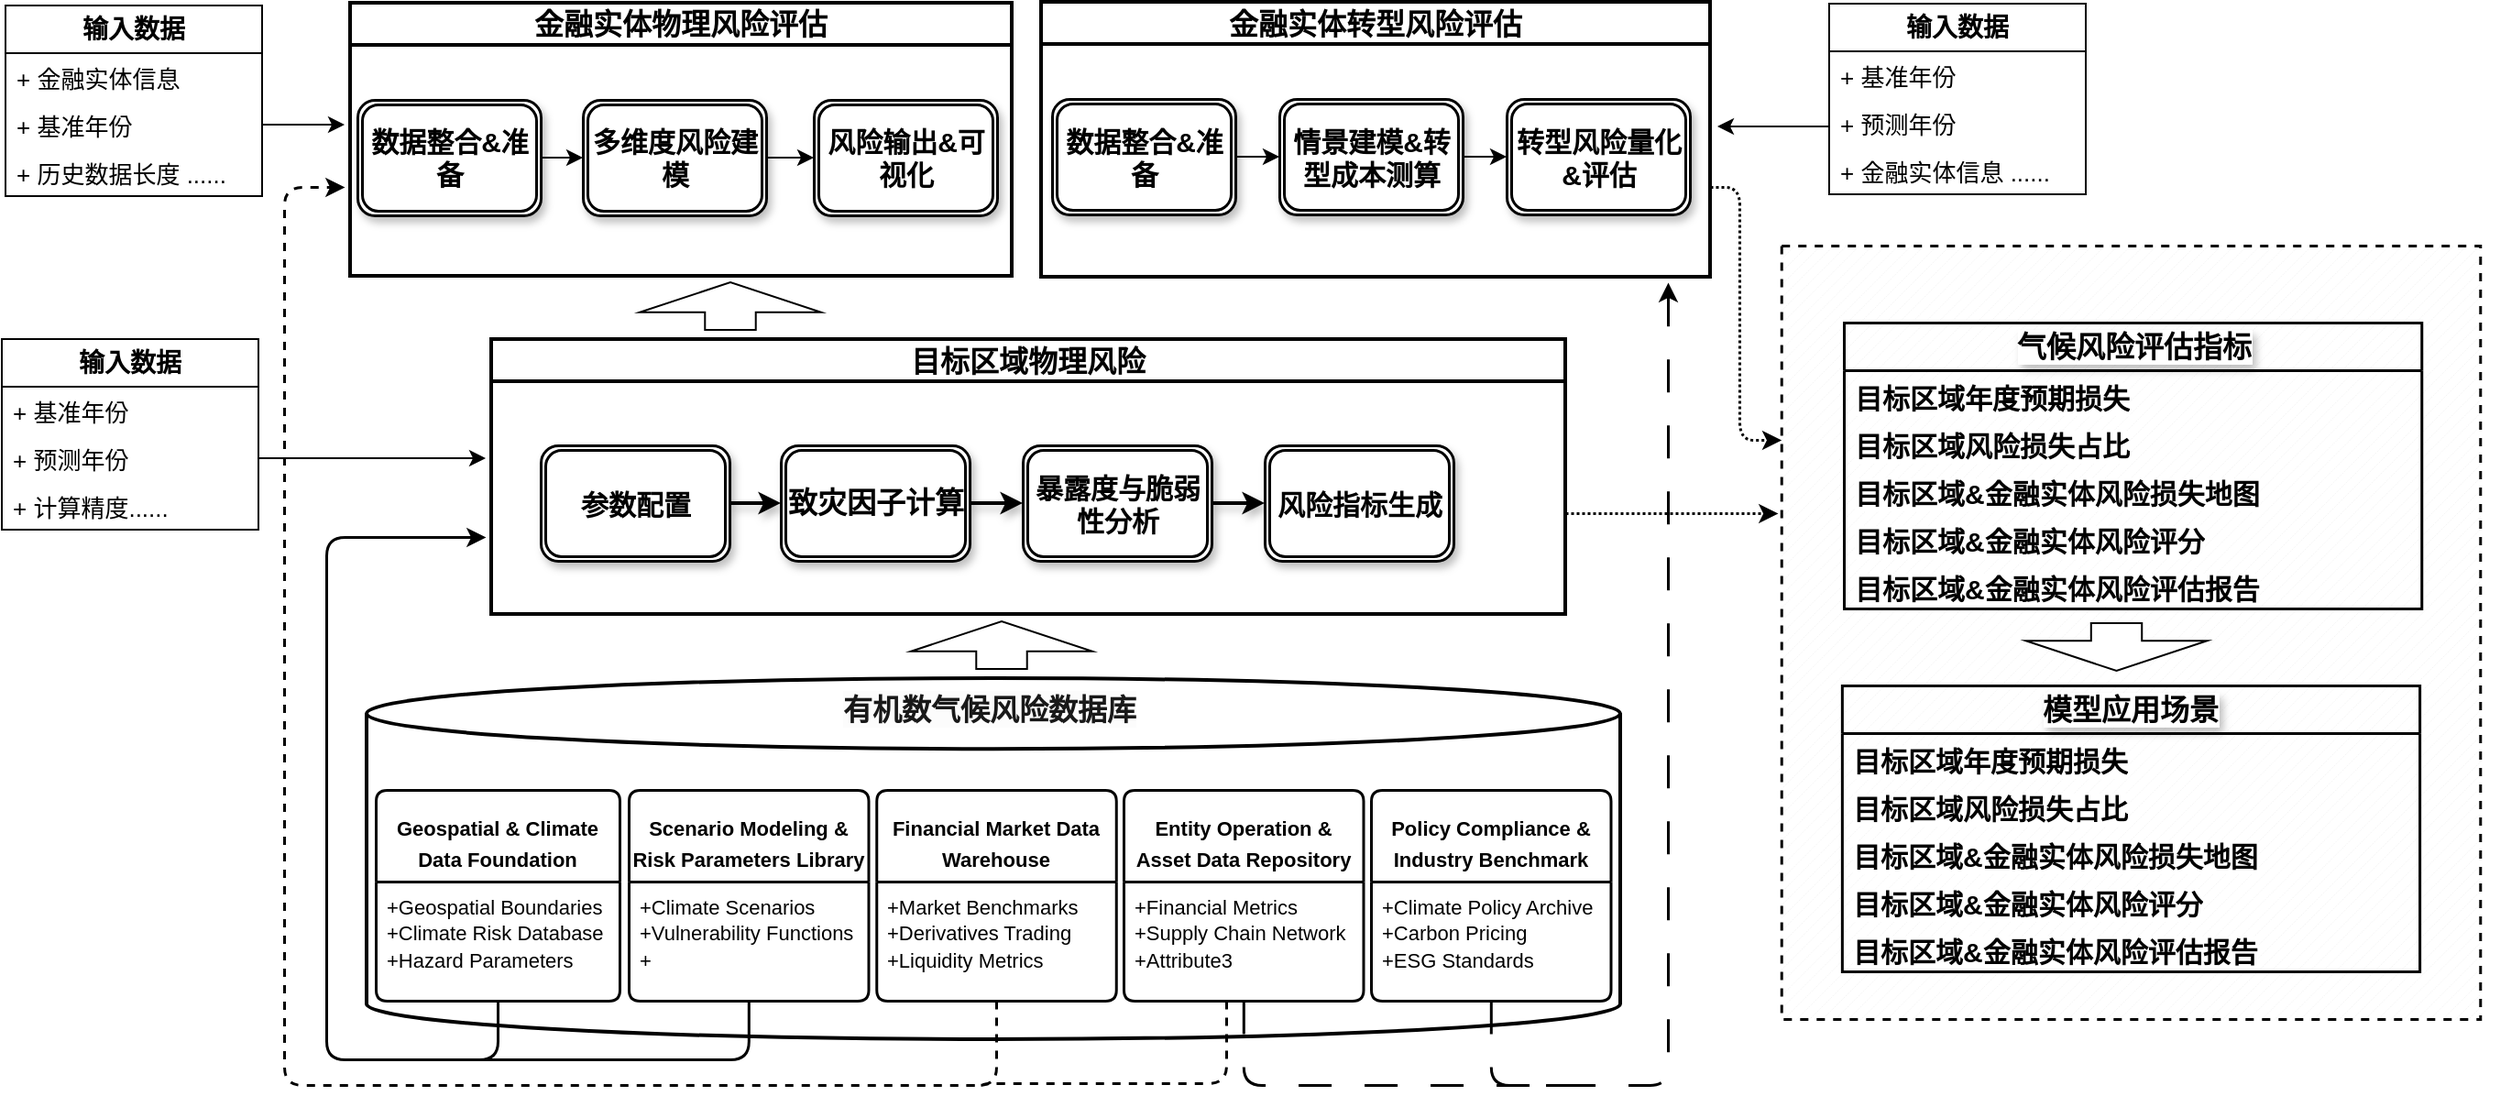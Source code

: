 <mxfile border="50" scale="3" compressed="false" locked="false" version="26.1.3">
  <diagram name="Blank" id="YmL12bMKpDGza6XwsDPr">
    <mxGraphModel dx="2109" dy="893" grid="0" gridSize="10" guides="1" tooltips="1" connect="1" arrows="1" fold="1" page="0" pageScale="1" pageWidth="827" pageHeight="1169" background="none" math="1" shadow="0">
      <root>
        <mxCell id="X5NqExCQtvZxIxQ7pmgY-0" />
        <mxCell id="1" parent="X5NqExCQtvZxIxQ7pmgY-0" />
        <mxCell id="aM6hJHMmdhx9VierY-xj-15" value="" style="shape=cylinder3;whiteSpace=wrap;html=1;boundedLbl=1;backgroundOutline=1;size=19.286;strokeWidth=2;points=[[0,0,0,0,19.286],[0,0,0,0,36.143],[0,0,0,0,69.857],[0,0.5,0,0,0],[0,1,0,0,-19.286],[0.145,0,0,0,5.593],[0.145,1,0,0,-5.593],[0.5,0,0,0,0],[0.5,1,0,0,0],[0.855,0,0,0,5.593],[0.855,1,0,0,-5.593],[1,0,0,0,19.286],[1,0,0,0,36.143],[1,0,0,0,69.857],[1,0.5,0,0,0],[1,1,0,0,-19.286]];labelBackgroundColor=none;" parent="1" vertex="1">
          <mxGeometry x="144" y="728" width="684" height="197" as="geometry" />
        </mxCell>
        <mxCell id="aM6hJHMmdhx9VierY-xj-23" value="&lt;span style=&quot;color: rgba(0, 0, 0, 0.9); font-family: &amp;quot;PingFang SC&amp;quot;, -apple-system, BlinkMacSystemFont, &amp;quot;Segoe UI&amp;quot;, Roboto, Ubuntu, &amp;quot;Helvetica Neue&amp;quot;, Helvetica, Arial, &amp;quot;Hiragino Sans GB&amp;quot;, &amp;quot;Microsoft YaHei UI&amp;quot;, &amp;quot;Microsoft YaHei&amp;quot;, &amp;quot;Source Han Sans CN&amp;quot;, sans-serif; text-align: start; background-color: rgb(252, 252, 252);&quot;&gt;​&lt;/span&gt;&lt;strong style=&quot;margin: 0px; padding: 0px; border: 0px; font-variant-numeric: inherit; font-variant-east-asian: inherit; font-variant-alternates: inherit; font-variant-position: inherit; font-variant-emoji: inherit; font-stretch: inherit; line-height: inherit; font-family: &amp;quot;PingFang SC&amp;quot;, -apple-system, BlinkMacSystemFont, &amp;quot;Segoe UI&amp;quot;, Roboto, Ubuntu, &amp;quot;Helvetica Neue&amp;quot;, Helvetica, Arial, &amp;quot;Hiragino Sans GB&amp;quot;, &amp;quot;Microsoft YaHei UI&amp;quot;, &amp;quot;Microsoft YaHei&amp;quot;, &amp;quot;Source Han Sans CN&amp;quot;, sans-serif; font-optical-sizing: inherit; font-size-adjust: inherit; font-kerning: inherit; font-feature-settings: inherit; font-variation-settings: inherit; vertical-align: baseline; color: rgba(0, 0, 0, 0.9); text-align: start; background-color: rgb(252, 252, 252);&quot;&gt;有机数气候风险数据库&lt;/strong&gt;" style="text;strokeColor=none;align=center;fillColor=none;html=1;verticalAlign=middle;whiteSpace=wrap;rounded=0;fontFamily=Noto Sans Simplified Chinese;fontSize=16;labelBackgroundColor=none;fontSource=https%3A%2F%2Ffonts.googleapis.com%2Fcss%3Ffamily%3DNoto%2BSans%2BSimplified%2BChinese;" parent="1" vertex="1">
          <mxGeometry x="311" y="730" width="346" height="30" as="geometry" />
        </mxCell>
        <mxCell id="X7e0Fuj6IVQtCj5JwST4-148" value="" style="edgeStyle=orthogonalEdgeStyle;shape=connector;curved=0;rounded=1;orthogonalLoop=1;jettySize=auto;html=1;strokeColor=default;align=center;verticalAlign=middle;fontFamily=Helvetica;fontSize=12;fontColor=default;labelBackgroundColor=default;endArrow=classic;dashed=1;dashPattern=1 1;strokeWidth=1.5;" parent="1" edge="1">
          <mxGeometry relative="1" as="geometry">
            <mxPoint x="798" y="638" as="sourcePoint" />
            <mxPoint x="914" y="638" as="targetPoint" />
          </mxGeometry>
        </mxCell>
        <mxCell id="_2P0ydqBUkeEVUjt9T0Z-46" value="&lt;font style=&quot;font-size: 16px;&quot;&gt;目标区域物理风险&lt;/font&gt;" style="swimlane;whiteSpace=wrap;html=1;align=center;verticalAlign=middle;fontFamily=Helvetica;fontSize=12;strokeWidth=2;fillStyle=solid;labelBackgroundColor=none;" parent="1" vertex="1">
          <mxGeometry x="212" y="543" width="586" height="150" as="geometry">
            <mxRectangle x="-253" y="238" width="130" height="26" as="alternateBounds" />
          </mxGeometry>
        </mxCell>
        <mxCell id="X7e0Fuj6IVQtCj5JwST4-52" value="" style="edgeStyle=orthogonalEdgeStyle;shape=connector;curved=0;rounded=1;orthogonalLoop=1;jettySize=auto;html=1;strokeColor=default;align=center;verticalAlign=middle;fontFamily=Helvetica;fontSize=12;fontColor=default;labelBackgroundColor=default;endArrow=classic;jumpStyle=arc;shadow=1;flowAnimation=0;strokeWidth=2;endFill=1;" parent="_2P0ydqBUkeEVUjt9T0Z-46" source="X7e0Fuj6IVQtCj5JwST4-27" target="X7e0Fuj6IVQtCj5JwST4-28" edge="1">
          <mxGeometry relative="1" as="geometry" />
        </mxCell>
        <mxCell id="X7e0Fuj6IVQtCj5JwST4-27" value="&lt;b&gt;&lt;font style=&quot;font-size: 15px;&quot;&gt;参数配置&lt;/font&gt;&lt;/b&gt;" style="shape=ext;double=1;rounded=1;whiteSpace=wrap;html=1;align=center;verticalAlign=middle;fontFamily=Helvetica;fontSize=12;shadow=1;strokeWidth=1.5;" parent="_2P0ydqBUkeEVUjt9T0Z-46" vertex="1">
          <mxGeometry x="27" y="58" width="103" height="63" as="geometry" />
        </mxCell>
        <mxCell id="X7e0Fuj6IVQtCj5JwST4-47" value="" style="edgeStyle=orthogonalEdgeStyle;rounded=1;orthogonalLoop=1;jettySize=auto;html=1;fontFamily=Helvetica;fontSize=12;fontColor=default;shadow=1;strokeColor=default;strokeWidth=2;align=center;verticalAlign=middle;labelBackgroundColor=default;jumpStyle=arc;endArrow=classic;endFill=1;flowAnimation=0;curved=0;" parent="_2P0ydqBUkeEVUjt9T0Z-46" source="X7e0Fuj6IVQtCj5JwST4-28" target="X7e0Fuj6IVQtCj5JwST4-29" edge="1">
          <mxGeometry relative="1" as="geometry" />
        </mxCell>
        <mxCell id="X7e0Fuj6IVQtCj5JwST4-28" value="&lt;span style=&quot;font-size: 12pt; line-height: 140%;&quot;&gt;&lt;b style=&quot;&quot;&gt;&lt;font face=&quot;Helvetica&quot;&gt;致灾因子计算&lt;/font&gt;&lt;/b&gt;&lt;/span&gt;" style="shape=ext;double=1;rounded=1;whiteSpace=wrap;html=1;align=center;verticalAlign=middle;fontFamily=Helvetica;fontSize=12;shadow=1;strokeWidth=1.5;" parent="_2P0ydqBUkeEVUjt9T0Z-46" vertex="1">
          <mxGeometry x="158" y="58" width="103" height="63" as="geometry" />
        </mxCell>
        <mxCell id="X7e0Fuj6IVQtCj5JwST4-49" value="" style="edgeStyle=orthogonalEdgeStyle;rounded=1;orthogonalLoop=1;jettySize=auto;html=1;fontFamily=Helvetica;fontSize=12;fontColor=default;shadow=1;strokeColor=default;strokeWidth=2;align=center;verticalAlign=middle;labelBackgroundColor=default;jumpStyle=arc;endArrow=classic;endFill=1;flowAnimation=0;curved=0;" parent="_2P0ydqBUkeEVUjt9T0Z-46" source="X7e0Fuj6IVQtCj5JwST4-29" target="X7e0Fuj6IVQtCj5JwST4-30" edge="1">
          <mxGeometry relative="1" as="geometry" />
        </mxCell>
        <mxCell id="X7e0Fuj6IVQtCj5JwST4-29" value="&lt;span style=&quot;font-size: 15px;&quot;&gt;&lt;b&gt;暴露度与脆弱性分析&lt;/b&gt;&lt;/span&gt;" style="shape=ext;double=1;rounded=1;whiteSpace=wrap;html=1;align=center;verticalAlign=middle;fontFamily=Helvetica;fontSize=12;shadow=1;strokeWidth=1.5;" parent="_2P0ydqBUkeEVUjt9T0Z-46" vertex="1">
          <mxGeometry x="290" y="58" width="103" height="63" as="geometry" />
        </mxCell>
        <mxCell id="X7e0Fuj6IVQtCj5JwST4-30" value="&lt;span style=&quot;font-size: 15px;&quot;&gt;&lt;b&gt;风险指标生成&lt;/b&gt;&lt;/span&gt;" style="shape=ext;double=1;rounded=1;whiteSpace=wrap;html=1;align=center;verticalAlign=middle;fontFamily=Helvetica;fontSize=12;shadow=1;strokeWidth=1.5;" parent="_2P0ydqBUkeEVUjt9T0Z-46" vertex="1">
          <mxGeometry x="422" y="58" width="103" height="63" as="geometry" />
        </mxCell>
        <mxCell id="X7e0Fuj6IVQtCj5JwST4-76" value="" style="edgeStyle=orthogonalEdgeStyle;shape=connector;curved=0;rounded=1;orthogonalLoop=1;jettySize=auto;html=1;strokeColor=default;align=center;verticalAlign=middle;fontFamily=Helvetica;fontSize=12;fontColor=default;labelBackgroundColor=default;endArrow=classic;strokeWidth=1.5;" parent="1" source="_2P0ydqBUkeEVUjt9T0Z-71" edge="1">
          <mxGeometry relative="1" as="geometry">
            <mxPoint x="209" y="651" as="targetPoint" />
            <Array as="points">
              <mxPoint x="216" y="936" />
              <mxPoint x="122" y="936" />
              <mxPoint x="122" y="651" />
            </Array>
          </mxGeometry>
        </mxCell>
        <mxCell id="_2P0ydqBUkeEVUjt9T0Z-71" value="&lt;p style=&quot;margin: 6px 0px 0px;&quot;&gt;&lt;span style=&quot;font-size: 11px;&quot;&gt;&lt;b&gt;Geospatial &amp;amp; Climate Data Foundation&lt;/b&gt;&lt;/span&gt;&lt;/p&gt;" style="swimlane;childLayout=stackLayout;horizontal=1;startSize=50;horizontalStack=0;rounded=1;fontSize=14;fontStyle=0;strokeWidth=1.5;resizeParent=0;resizeLast=1;shadow=0;dashed=0;align=center;arcSize=4;whiteSpace=wrap;html=1;" parent="1" vertex="1">
          <mxGeometry x="149" y="789" width="133" height="115" as="geometry">
            <mxRectangle x="640" y="983" width="252" height="50" as="alternateBounds" />
          </mxGeometry>
        </mxCell>
        <mxCell id="_2P0ydqBUkeEVUjt9T0Z-72" value="&lt;font style=&quot;font-size: 11px;&quot;&gt;&lt;font style=&quot;&quot;&gt;+Geospatial Boundaries&lt;/font&gt;&lt;br&gt;+Climate Risk Database&lt;br&gt;+Hazard Parameters&lt;/font&gt;" style="align=left;strokeColor=none;fillColor=none;spacingLeft=4;spacingRight=4;fontSize=12;verticalAlign=top;resizable=0;rotatable=0;part=1;html=1;whiteSpace=wrap;" parent="_2P0ydqBUkeEVUjt9T0Z-71" vertex="1">
          <mxGeometry y="50" width="133" height="65" as="geometry" />
        </mxCell>
        <mxCell id="X7e0Fuj6IVQtCj5JwST4-77" value="" style="edgeStyle=orthogonalEdgeStyle;shape=connector;curved=0;rounded=1;orthogonalLoop=1;jettySize=auto;html=1;strokeColor=default;align=center;verticalAlign=middle;fontFamily=Helvetica;fontSize=12;fontColor=default;labelBackgroundColor=default;endArrow=none;startFill=0;strokeWidth=1.5;" parent="1" source="X7e0Fuj6IVQtCj5JwST4-11" edge="1">
          <mxGeometry relative="1" as="geometry">
            <mxPoint x="181" y="936" as="targetPoint" />
            <Array as="points">
              <mxPoint x="352" y="936" />
            </Array>
          </mxGeometry>
        </mxCell>
        <mxCell id="X7e0Fuj6IVQtCj5JwST4-11" value="&lt;p style=&quot;margin: 6px 0px 0px;&quot;&gt;&lt;span style=&quot;font-size: 11px;&quot;&gt;&lt;b&gt;Scenario Modeling &amp;amp; Risk Parameters Library&lt;/b&gt;&lt;/span&gt;&lt;/p&gt;" style="swimlane;childLayout=stackLayout;horizontal=1;startSize=50;horizontalStack=0;rounded=1;fontSize=14;fontStyle=0;strokeWidth=1.5;resizeParent=0;resizeLast=1;shadow=0;dashed=0;align=center;arcSize=4;whiteSpace=wrap;html=1;" parent="1" vertex="1">
          <mxGeometry x="287" y="789" width="130.75" height="115" as="geometry">
            <mxRectangle x="640" y="983" width="252" height="50" as="alternateBounds" />
          </mxGeometry>
        </mxCell>
        <mxCell id="X7e0Fuj6IVQtCj5JwST4-12" value="&lt;font style=&quot;font-size: 11px;&quot;&gt;+Climate Scenarios&lt;br&gt;+Vulnerability Functions&lt;br&gt;+&amp;nbsp;&lt;/font&gt;" style="align=left;strokeColor=none;fillColor=none;spacingLeft=4;spacingRight=4;fontSize=12;verticalAlign=top;resizable=0;rotatable=0;part=1;html=1;whiteSpace=wrap;" parent="X7e0Fuj6IVQtCj5JwST4-11" vertex="1">
          <mxGeometry y="50" width="130.75" height="65" as="geometry" />
        </mxCell>
        <mxCell id="X7e0Fuj6IVQtCj5JwST4-68" value="" style="edgeStyle=orthogonalEdgeStyle;curved=0;rounded=1;orthogonalLoop=1;jettySize=auto;html=1;strokeColor=default;align=center;verticalAlign=middle;fontFamily=Helvetica;fontSize=12;fontColor=default;labelBackgroundColor=default;endArrow=classic;dashed=1;strokeWidth=1.5;" parent="1" source="X7e0Fuj6IVQtCj5JwST4-13" edge="1">
          <mxGeometry relative="1" as="geometry">
            <mxPoint x="132" y="460" as="targetPoint" />
            <Array as="points">
              <mxPoint x="488" y="950" />
              <mxPoint x="99" y="950" />
              <mxPoint x="99" y="460" />
            </Array>
          </mxGeometry>
        </mxCell>
        <mxCell id="X7e0Fuj6IVQtCj5JwST4-13" value="&lt;p style=&quot;margin: 6px 0px 0px;&quot;&gt;&lt;span style=&quot;font-size: 11px;&quot;&gt;&lt;b&gt;Financial Market Data Warehouse&lt;/b&gt;&lt;/span&gt;&lt;/p&gt;" style="swimlane;childLayout=stackLayout;horizontal=1;startSize=50;horizontalStack=0;rounded=1;fontSize=14;fontStyle=0;strokeWidth=1.5;resizeParent=0;resizeLast=1;shadow=0;dashed=0;align=center;arcSize=4;whiteSpace=wrap;html=1;" parent="1" vertex="1">
          <mxGeometry x="422.13" y="789" width="130.75" height="115" as="geometry">
            <mxRectangle x="640" y="983" width="252" height="50" as="alternateBounds" />
          </mxGeometry>
        </mxCell>
        <mxCell id="X7e0Fuj6IVQtCj5JwST4-14" value="&lt;font style=&quot;font-size: 11px;&quot;&gt;+Market Benchmarks&lt;br&gt;+Derivatives Trading&lt;br&gt;+Liquidity Metrics&lt;/font&gt;" style="align=left;strokeColor=none;fillColor=none;spacingLeft=4;spacingRight=4;fontSize=12;verticalAlign=top;resizable=0;rotatable=0;part=1;html=1;whiteSpace=wrap;" parent="X7e0Fuj6IVQtCj5JwST4-13" vertex="1">
          <mxGeometry y="50" width="130.75" height="65" as="geometry" />
        </mxCell>
        <mxCell id="X7e0Fuj6IVQtCj5JwST4-79" value="" style="edgeStyle=orthogonalEdgeStyle;shape=connector;curved=0;rounded=1;orthogonalLoop=1;jettySize=auto;html=1;strokeColor=default;align=center;verticalAlign=middle;fontFamily=Helvetica;fontSize=12;fontColor=default;labelBackgroundColor=default;endArrow=none;startFill=0;dashed=1;strokeWidth=1.5;" parent="1" source="X7e0Fuj6IVQtCj5JwST4-15" edge="1">
          <mxGeometry relative="1" as="geometry">
            <mxPoint x="471" y="950" as="targetPoint" />
            <Array as="points">
              <mxPoint x="613" y="949" />
              <mxPoint x="480" y="949" />
            </Array>
          </mxGeometry>
        </mxCell>
        <mxCell id="X7e0Fuj6IVQtCj5JwST4-92" value="" style="edgeStyle=orthogonalEdgeStyle;shape=connector;curved=0;rounded=1;orthogonalLoop=1;jettySize=auto;html=1;strokeColor=default;align=center;verticalAlign=middle;fontFamily=Helvetica;fontSize=12;fontColor=default;labelBackgroundColor=default;endArrow=classic;dashed=1;dashPattern=12 12;strokeWidth=1.5;" parent="1" source="X7e0Fuj6IVQtCj5JwST4-15" edge="1">
          <mxGeometry relative="1" as="geometry">
            <mxPoint x="854" y="512" as="targetPoint" />
            <Array as="points">
              <mxPoint x="622" y="950" />
              <mxPoint x="854" y="950" />
            </Array>
          </mxGeometry>
        </mxCell>
        <mxCell id="X7e0Fuj6IVQtCj5JwST4-15" value="&lt;p style=&quot;margin: 6px 0px 0px;&quot;&gt;&lt;span style=&quot;font-size: 11px;&quot;&gt;&lt;b&gt;Entity Operation &amp;amp; Asset Data Repository&lt;/b&gt;&lt;/span&gt;&lt;/p&gt;" style="swimlane;childLayout=stackLayout;horizontal=1;startSize=50;horizontalStack=0;rounded=1;fontSize=14;fontStyle=0;strokeWidth=1.5;resizeParent=0;resizeLast=1;shadow=0;dashed=0;align=center;arcSize=4;whiteSpace=wrap;html=1;" parent="1" vertex="1">
          <mxGeometry x="557" y="789" width="130.75" height="115" as="geometry">
            <mxRectangle x="640" y="983" width="252" height="50" as="alternateBounds" />
          </mxGeometry>
        </mxCell>
        <mxCell id="X7e0Fuj6IVQtCj5JwST4-16" value="&lt;font style=&quot;font-size: 11px;&quot;&gt;+Financial Metrics&lt;br&gt;+Supply Chain Network&lt;br&gt;+Attribute3&lt;/font&gt;" style="align=left;strokeColor=none;fillColor=none;spacingLeft=4;spacingRight=4;fontSize=12;verticalAlign=top;resizable=0;rotatable=0;part=1;html=1;whiteSpace=wrap;" parent="X7e0Fuj6IVQtCj5JwST4-15" vertex="1">
          <mxGeometry y="50" width="130.75" height="65" as="geometry" />
        </mxCell>
        <mxCell id="X7e0Fuj6IVQtCj5JwST4-94" value="" style="edgeStyle=orthogonalEdgeStyle;shape=connector;curved=0;rounded=1;orthogonalLoop=1;jettySize=auto;html=1;strokeColor=default;align=center;verticalAlign=middle;fontFamily=Helvetica;fontSize=12;fontColor=default;labelBackgroundColor=default;endArrow=none;startFill=0;dashed=1;dashPattern=12 12;strokeWidth=1.5;" parent="1" source="X7e0Fuj6IVQtCj5JwST4-17" edge="1">
          <mxGeometry relative="1" as="geometry">
            <mxPoint x="809" y="950" as="targetPoint" />
            <Array as="points">
              <mxPoint x="757" y="950" />
            </Array>
          </mxGeometry>
        </mxCell>
        <mxCell id="X7e0Fuj6IVQtCj5JwST4-17" value="&lt;p style=&quot;margin: 6px 0px 0px;&quot;&gt;&lt;span style=&quot;font-size: 11px;&quot;&gt;&lt;b&gt;Policy Compliance &amp;amp; Industry Benchmark&lt;/b&gt;&lt;/span&gt;&lt;/p&gt;" style="swimlane;childLayout=stackLayout;horizontal=1;startSize=50;horizontalStack=0;rounded=1;fontSize=14;fontStyle=0;strokeWidth=1.5;resizeParent=0;resizeLast=1;shadow=0;dashed=0;align=center;arcSize=4;whiteSpace=wrap;html=1;" parent="1" vertex="1">
          <mxGeometry x="692" y="789" width="130.75" height="115" as="geometry">
            <mxRectangle x="640" y="983" width="252" height="50" as="alternateBounds" />
          </mxGeometry>
        </mxCell>
        <mxCell id="X7e0Fuj6IVQtCj5JwST4-18" value="&lt;font style=&quot;font-size: 11px;&quot;&gt;+Climate Policy Archive&lt;br&gt;+Carbon Pricing&lt;br&gt;+ESG Standards&lt;/font&gt;" style="align=left;strokeColor=none;fillColor=none;spacingLeft=4;spacingRight=4;fontSize=12;verticalAlign=top;resizable=0;rotatable=0;part=1;html=1;whiteSpace=wrap;" parent="X7e0Fuj6IVQtCj5JwST4-17" vertex="1">
          <mxGeometry y="50" width="130.75" height="65" as="geometry" />
        </mxCell>
        <mxCell id="X7e0Fuj6IVQtCj5JwST4-45" value="" style="html=1;shadow=0;dashed=0;align=center;verticalAlign=middle;shape=mxgraph.arrows2.arrow;dy=0.72;dx=16.43;direction=north;notch=0;labelBackgroundColor=none;gradientColor=none;strokeColor=default;fontFamily=Helvetica;fontSize=12;fontColor=default;fillColor=default;" parent="1" vertex="1">
          <mxGeometry x="293" y="512" width="99" height="26" as="geometry" />
        </mxCell>
        <mxCell id="X7e0Fuj6IVQtCj5JwST4-53" value="&lt;font style=&quot;font-size: 16px;&quot;&gt;金融实体物理风险评估&lt;/font&gt;" style="swimlane;whiteSpace=wrap;html=1;align=center;verticalAlign=middle;fontFamily=Helvetica;fontSize=12;strokeWidth=2;fillStyle=solid;labelBackgroundColor=none;" parent="1" vertex="1">
          <mxGeometry x="135" y="359.5" width="361" height="149" as="geometry">
            <mxRectangle x="-253" y="238" width="130" height="26" as="alternateBounds" />
          </mxGeometry>
        </mxCell>
        <mxCell id="X7e0Fuj6IVQtCj5JwST4-209" value="" style="edgeStyle=orthogonalEdgeStyle;shape=connector;curved=0;rounded=1;orthogonalLoop=1;jettySize=auto;html=1;strokeColor=default;align=center;verticalAlign=middle;fontFamily=Helvetica;fontSize=12;fontColor=default;labelBackgroundColor=default;endArrow=classic;" parent="X7e0Fuj6IVQtCj5JwST4-53" source="X7e0Fuj6IVQtCj5JwST4-80" target="X7e0Fuj6IVQtCj5JwST4-83" edge="1">
          <mxGeometry relative="1" as="geometry" />
        </mxCell>
        <mxCell id="X7e0Fuj6IVQtCj5JwST4-80" value="&lt;b style=&quot;font-size: 15px;&quot;&gt;数据整合&amp;amp;准备&lt;/b&gt;" style="shape=ext;double=1;rounded=1;whiteSpace=wrap;html=1;align=center;verticalAlign=middle;fontFamily=Helvetica;fontSize=12;shadow=1;strokeWidth=1.5;" parent="X7e0Fuj6IVQtCj5JwST4-53" vertex="1">
          <mxGeometry x="4" y="53" width="100" height="63" as="geometry" />
        </mxCell>
        <mxCell id="X7e0Fuj6IVQtCj5JwST4-210" value="" style="edgeStyle=orthogonalEdgeStyle;shape=connector;curved=0;rounded=1;orthogonalLoop=1;jettySize=auto;html=1;strokeColor=default;align=center;verticalAlign=middle;fontFamily=Helvetica;fontSize=12;fontColor=default;labelBackgroundColor=default;endArrow=classic;" parent="X7e0Fuj6IVQtCj5JwST4-53" source="X7e0Fuj6IVQtCj5JwST4-83" target="X7e0Fuj6IVQtCj5JwST4-84" edge="1">
          <mxGeometry relative="1" as="geometry" />
        </mxCell>
        <mxCell id="X7e0Fuj6IVQtCj5JwST4-83" value="&lt;span style=&quot;font-size: 15px;&quot;&gt;&lt;b&gt;多维度风险建模&lt;/b&gt;&lt;/span&gt;" style="shape=ext;double=1;rounded=1;whiteSpace=wrap;html=1;align=center;verticalAlign=middle;fontFamily=Helvetica;fontSize=12;shadow=1;strokeWidth=1.5;" parent="X7e0Fuj6IVQtCj5JwST4-53" vertex="1">
          <mxGeometry x="127" y="53" width="100" height="63" as="geometry" />
        </mxCell>
        <mxCell id="X7e0Fuj6IVQtCj5JwST4-84" value="&lt;span style=&quot;font-size: 15px;&quot;&gt;&lt;b&gt;风险输出&amp;amp;可视化&lt;/b&gt;&lt;/span&gt;" style="shape=ext;double=1;rounded=1;whiteSpace=wrap;html=1;align=center;verticalAlign=middle;fontFamily=Helvetica;fontSize=12;shadow=1;strokeWidth=1.5;" parent="X7e0Fuj6IVQtCj5JwST4-53" vertex="1">
          <mxGeometry x="253" y="53" width="100" height="63" as="geometry" />
        </mxCell>
        <mxCell id="X7e0Fuj6IVQtCj5JwST4-125" value="" style="edgeStyle=orthogonalEdgeStyle;shape=connector;curved=0;rounded=1;orthogonalLoop=1;jettySize=auto;html=1;strokeColor=default;align=center;verticalAlign=middle;fontFamily=Helvetica;fontSize=12;fontColor=default;labelBackgroundColor=default;endArrow=classic;dashed=1;dashPattern=1 1;strokeWidth=1.5;" parent="1" source="X7e0Fuj6IVQtCj5JwST4-61" target="X7e0Fuj6IVQtCj5JwST4-113" edge="1">
          <mxGeometry relative="1" as="geometry">
            <Array as="points">
              <mxPoint x="893" y="460" />
              <mxPoint x="893" y="598" />
            </Array>
          </mxGeometry>
        </mxCell>
        <mxCell id="X7e0Fuj6IVQtCj5JwST4-61" value="&lt;font style=&quot;font-size: 16px;&quot;&gt;金融实体转型风险评估&lt;/font&gt;" style="swimlane;whiteSpace=wrap;html=1;align=center;verticalAlign=middle;fontFamily=Helvetica;fontSize=12;strokeWidth=2;fillStyle=solid;labelBackgroundColor=none;" parent="1" vertex="1">
          <mxGeometry x="512" y="359" width="365" height="150" as="geometry">
            <mxRectangle x="-253" y="238" width="130" height="26" as="alternateBounds" />
          </mxGeometry>
        </mxCell>
        <mxCell id="X7e0Fuj6IVQtCj5JwST4-211" value="" style="edgeStyle=orthogonalEdgeStyle;shape=connector;curved=0;rounded=1;orthogonalLoop=1;jettySize=auto;html=1;strokeColor=default;align=center;verticalAlign=middle;fontFamily=Helvetica;fontSize=12;fontColor=default;labelBackgroundColor=default;endArrow=classic;" parent="X7e0Fuj6IVQtCj5JwST4-61" source="X7e0Fuj6IVQtCj5JwST4-88" target="X7e0Fuj6IVQtCj5JwST4-89" edge="1">
          <mxGeometry relative="1" as="geometry" />
        </mxCell>
        <mxCell id="X7e0Fuj6IVQtCj5JwST4-88" value="&lt;span style=&quot;font-size: 15px;&quot;&gt;&lt;b&gt;数据整合&amp;amp;准备&lt;/b&gt;&lt;/span&gt;" style="shape=ext;double=1;rounded=1;whiteSpace=wrap;html=1;align=center;verticalAlign=middle;fontFamily=Helvetica;fontSize=12;shadow=1;strokeWidth=1.5;" parent="X7e0Fuj6IVQtCj5JwST4-61" vertex="1">
          <mxGeometry x="6" y="53" width="100" height="63" as="geometry" />
        </mxCell>
        <mxCell id="X7e0Fuj6IVQtCj5JwST4-213" value="" style="edgeStyle=orthogonalEdgeStyle;shape=connector;curved=0;rounded=1;orthogonalLoop=1;jettySize=auto;html=1;strokeColor=default;align=center;verticalAlign=middle;fontFamily=Helvetica;fontSize=12;fontColor=default;labelBackgroundColor=default;endArrow=classic;" parent="X7e0Fuj6IVQtCj5JwST4-61" source="X7e0Fuj6IVQtCj5JwST4-89" target="X7e0Fuj6IVQtCj5JwST4-90" edge="1">
          <mxGeometry relative="1" as="geometry" />
        </mxCell>
        <mxCell id="X7e0Fuj6IVQtCj5JwST4-89" value="&lt;span style=&quot;font-size: 15px;&quot;&gt;&lt;b&gt;情景建模&amp;amp;转型成本测算&lt;/b&gt;&lt;/span&gt;" style="shape=ext;double=1;rounded=1;whiteSpace=wrap;html=1;align=center;verticalAlign=middle;fontFamily=Helvetica;fontSize=12;shadow=1;strokeWidth=1.5;" parent="X7e0Fuj6IVQtCj5JwST4-61" vertex="1">
          <mxGeometry x="130" y="53" width="100" height="63" as="geometry" />
        </mxCell>
        <mxCell id="X7e0Fuj6IVQtCj5JwST4-90" value="&lt;span style=&quot;font-size: 15px;&quot;&gt;&lt;b&gt;转型风险量化&amp;amp;评估&lt;/b&gt;&lt;/span&gt;" style="shape=ext;double=1;rounded=1;whiteSpace=wrap;html=1;align=center;verticalAlign=middle;fontFamily=Helvetica;fontSize=12;shadow=1;strokeWidth=1.5;" parent="X7e0Fuj6IVQtCj5JwST4-61" vertex="1">
          <mxGeometry x="254" y="53" width="100" height="63" as="geometry" />
        </mxCell>
        <mxCell id="X7e0Fuj6IVQtCj5JwST4-85" value="" style="html=1;shadow=0;dashed=0;align=center;verticalAlign=middle;shape=mxgraph.arrows2.arrow;dy=0.72;dx=16.43;direction=north;notch=0;labelBackgroundColor=none;gradientColor=none;strokeColor=default;fontFamily=Helvetica;fontSize=12;fontColor=default;fillColor=default;" parent="1" vertex="1">
          <mxGeometry x="441" y="697" width="99" height="26" as="geometry" />
        </mxCell>
        <mxCell id="X7e0Fuj6IVQtCj5JwST4-124" value="" style="group" parent="1" vertex="1" connectable="0">
          <mxGeometry x="906" y="503" width="401" height="458" as="geometry" />
        </mxCell>
        <mxCell id="X7e0Fuj6IVQtCj5JwST4-113" value="" style="verticalLabelPosition=bottom;verticalAlign=top;html=1;shape=mxgraph.basic.patternFillRect;fillStyle=diag;step=5;fillStrokeWidth=0.2;fillStrokeColor=#dddddd;strokeColor=default;align=center;fontFamily=Helvetica;fontSize=12;fontColor=default;labelBackgroundColor=default;fillColor=default;dashed=1;strokeWidth=1.5;" parent="X7e0Fuj6IVQtCj5JwST4-124" vertex="1">
          <mxGeometry x="9.87" y="-11" width="381.27" height="422" as="geometry" />
        </mxCell>
        <mxCell id="X7e0Fuj6IVQtCj5JwST4-118" value="气候风险评估指标" style="swimlane;fontStyle=1;childLayout=stackLayout;horizontal=1;startSize=26;fillColor=none;horizontalStack=0;resizeParent=1;resizeParentMax=0;resizeLast=0;collapsible=1;marginBottom=0;html=1;strokeColor=default;align=center;verticalAlign=middle;fontFamily=Helvetica;fontSize=16;fontColor=default;labelBackgroundColor=default;textShadow=1;strokeWidth=1.5;" parent="X7e0Fuj6IVQtCj5JwST4-124" vertex="1">
          <mxGeometry x="44.001" y="31" width="315.134" height="156" as="geometry" />
        </mxCell>
        <mxCell id="X7e0Fuj6IVQtCj5JwST4-119" value="目标区域年度预期损失" style="text;strokeColor=none;fillColor=none;align=left;verticalAlign=top;spacingLeft=4;spacingRight=4;overflow=hidden;rotatable=0;points=[[0,0.5],[1,0.5]];portConstraint=eastwest;whiteSpace=wrap;html=1;fontFamily=Helvetica;fontSize=15;fontColor=default;labelBackgroundColor=default;fontStyle=1" parent="X7e0Fuj6IVQtCj5JwST4-118" vertex="1">
          <mxGeometry y="26" width="315.134" height="26" as="geometry" />
        </mxCell>
        <mxCell id="X7e0Fuj6IVQtCj5JwST4-120" value="目标区域风险损失占比" style="text;strokeColor=none;fillColor=none;align=left;verticalAlign=top;spacingLeft=4;spacingRight=4;overflow=hidden;rotatable=0;points=[[0,0.5],[1,0.5]];portConstraint=eastwest;whiteSpace=wrap;html=1;fontFamily=Helvetica;fontSize=15;fontColor=default;labelBackgroundColor=default;fontStyle=1" parent="X7e0Fuj6IVQtCj5JwST4-118" vertex="1">
          <mxGeometry y="52" width="315.134" height="26" as="geometry" />
        </mxCell>
        <mxCell id="X7e0Fuj6IVQtCj5JwST4-121" value="目标区域&amp;amp;金融实体风险损失地图" style="text;strokeColor=none;fillColor=none;align=left;verticalAlign=top;spacingLeft=4;spacingRight=4;overflow=hidden;rotatable=0;points=[[0,0.5],[1,0.5]];portConstraint=eastwest;whiteSpace=wrap;html=1;fontFamily=Helvetica;fontSize=15;fontColor=default;labelBackgroundColor=default;fontStyle=1" parent="X7e0Fuj6IVQtCj5JwST4-118" vertex="1">
          <mxGeometry y="78" width="315.134" height="26" as="geometry" />
        </mxCell>
        <mxCell id="X7e0Fuj6IVQtCj5JwST4-122" value="目标区域&amp;amp;金融实体风险评分" style="text;strokeColor=none;fillColor=none;align=left;verticalAlign=top;spacingLeft=4;spacingRight=4;overflow=hidden;rotatable=0;points=[[0,0.5],[1,0.5]];portConstraint=eastwest;whiteSpace=wrap;html=1;fontFamily=Helvetica;fontSize=15;fontColor=default;labelBackgroundColor=default;fontStyle=1" parent="X7e0Fuj6IVQtCj5JwST4-118" vertex="1">
          <mxGeometry y="104" width="315.134" height="26" as="geometry" />
        </mxCell>
        <mxCell id="X7e0Fuj6IVQtCj5JwST4-123" value="目标区域&amp;amp;金融实体风险评估报告" style="text;strokeColor=none;fillColor=none;align=left;verticalAlign=top;spacingLeft=4;spacingRight=4;overflow=hidden;rotatable=0;points=[[0,0.5],[1,0.5]];portConstraint=eastwest;whiteSpace=wrap;html=1;fontFamily=Helvetica;fontSize=15;fontColor=default;labelBackgroundColor=default;fontStyle=1" parent="X7e0Fuj6IVQtCj5JwST4-118" vertex="1">
          <mxGeometry y="130" width="315.134" height="26" as="geometry" />
        </mxCell>
        <mxCell id="X7e0Fuj6IVQtCj5JwST4-150" value="" style="html=1;shadow=0;dashed=0;align=center;verticalAlign=middle;shape=mxgraph.arrows2.arrow;dy=0.72;dx=16.43;direction=north;notch=0;labelBackgroundColor=none;gradientColor=none;strokeColor=default;fontFamily=Helvetica;fontSize=12;fontColor=default;fillColor=default;rotation=-180;" parent="X7e0Fuj6IVQtCj5JwST4-124" vertex="1">
          <mxGeometry x="143.26" y="195" width="99" height="26" as="geometry" />
        </mxCell>
        <mxCell id="X7e0Fuj6IVQtCj5JwST4-151" value="模型应用场景" style="swimlane;fontStyle=1;childLayout=stackLayout;horizontal=1;startSize=26;fillColor=none;horizontalStack=0;resizeParent=1;resizeParentMax=0;resizeLast=0;collapsible=1;marginBottom=0;html=1;strokeColor=default;align=center;verticalAlign=middle;fontFamily=Helvetica;fontSize=16;fontColor=default;labelBackgroundColor=default;textShadow=1;strokeWidth=1.5;" parent="X7e0Fuj6IVQtCj5JwST4-124" vertex="1">
          <mxGeometry x="42.931" y="229" width="315.134" height="156" as="geometry" />
        </mxCell>
        <mxCell id="X7e0Fuj6IVQtCj5JwST4-152" value="目标区域年度预期损失" style="text;strokeColor=none;fillColor=none;align=left;verticalAlign=top;spacingLeft=4;spacingRight=4;overflow=hidden;rotatable=0;points=[[0,0.5],[1,0.5]];portConstraint=eastwest;whiteSpace=wrap;html=1;fontFamily=Helvetica;fontSize=15;fontColor=default;labelBackgroundColor=default;fontStyle=1" parent="X7e0Fuj6IVQtCj5JwST4-151" vertex="1">
          <mxGeometry y="26" width="315.134" height="26" as="geometry" />
        </mxCell>
        <mxCell id="X7e0Fuj6IVQtCj5JwST4-153" value="目标区域风险损失占比" style="text;strokeColor=none;fillColor=none;align=left;verticalAlign=top;spacingLeft=4;spacingRight=4;overflow=hidden;rotatable=0;points=[[0,0.5],[1,0.5]];portConstraint=eastwest;whiteSpace=wrap;html=1;fontFamily=Helvetica;fontSize=15;fontColor=default;labelBackgroundColor=default;fontStyle=1" parent="X7e0Fuj6IVQtCj5JwST4-151" vertex="1">
          <mxGeometry y="52" width="315.134" height="26" as="geometry" />
        </mxCell>
        <mxCell id="X7e0Fuj6IVQtCj5JwST4-154" value="目标区域&amp;amp;金融实体风险损失地图" style="text;strokeColor=none;fillColor=none;align=left;verticalAlign=top;spacingLeft=4;spacingRight=4;overflow=hidden;rotatable=0;points=[[0,0.5],[1,0.5]];portConstraint=eastwest;whiteSpace=wrap;html=1;fontFamily=Helvetica;fontSize=15;fontColor=default;labelBackgroundColor=default;fontStyle=1" parent="X7e0Fuj6IVQtCj5JwST4-151" vertex="1">
          <mxGeometry y="78" width="315.134" height="26" as="geometry" />
        </mxCell>
        <mxCell id="X7e0Fuj6IVQtCj5JwST4-155" value="目标区域&amp;amp;金融实体风险评分" style="text;strokeColor=none;fillColor=none;align=left;verticalAlign=top;spacingLeft=4;spacingRight=4;overflow=hidden;rotatable=0;points=[[0,0.5],[1,0.5]];portConstraint=eastwest;whiteSpace=wrap;html=1;fontFamily=Helvetica;fontSize=15;fontColor=default;labelBackgroundColor=default;fontStyle=1" parent="X7e0Fuj6IVQtCj5JwST4-151" vertex="1">
          <mxGeometry y="104" width="315.134" height="26" as="geometry" />
        </mxCell>
        <mxCell id="X7e0Fuj6IVQtCj5JwST4-156" value="目标区域&amp;amp;金融实体风险评估报告" style="text;strokeColor=none;fillColor=none;align=left;verticalAlign=top;spacingLeft=4;spacingRight=4;overflow=hidden;rotatable=0;points=[[0,0.5],[1,0.5]];portConstraint=eastwest;whiteSpace=wrap;html=1;fontFamily=Helvetica;fontSize=15;fontColor=default;labelBackgroundColor=default;fontStyle=1" parent="X7e0Fuj6IVQtCj5JwST4-151" vertex="1">
          <mxGeometry y="130" width="315.134" height="26" as="geometry" />
        </mxCell>
        <mxCell id="X7e0Fuj6IVQtCj5JwST4-184" value="&lt;font style=&quot;font-size: 14px;&quot;&gt;&lt;b&gt;输入数据&lt;/b&gt;&lt;/font&gt;" style="swimlane;fontStyle=0;childLayout=stackLayout;horizontal=1;startSize=26;fillColor=none;horizontalStack=0;resizeParent=1;resizeParentMax=0;resizeLast=0;collapsible=1;marginBottom=0;whiteSpace=wrap;html=1;strokeColor=default;align=center;verticalAlign=middle;fontFamily=Helvetica;fontSize=12;fontColor=default;labelBackgroundColor=default;" parent="1" vertex="1">
          <mxGeometry x="-55" y="543" width="140" height="104" as="geometry" />
        </mxCell>
        <mxCell id="X7e0Fuj6IVQtCj5JwST4-185" value="+ 基准年份" style="text;strokeColor=none;fillColor=none;align=left;verticalAlign=top;spacingLeft=4;spacingRight=4;overflow=hidden;rotatable=0;points=[[0,0.5],[1,0.5]];portConstraint=eastwest;whiteSpace=wrap;html=1;fontFamily=Helvetica;fontSize=13;fontColor=default;labelBackgroundColor=default;" parent="X7e0Fuj6IVQtCj5JwST4-184" vertex="1">
          <mxGeometry y="26" width="140" height="26" as="geometry" />
        </mxCell>
        <mxCell id="X7e0Fuj6IVQtCj5JwST4-186" value="+ 预测年份" style="text;strokeColor=none;fillColor=none;align=left;verticalAlign=top;spacingLeft=4;spacingRight=4;overflow=hidden;rotatable=0;points=[[0,0.5],[1,0.5]];portConstraint=eastwest;whiteSpace=wrap;html=1;fontFamily=Helvetica;fontSize=13;fontColor=default;labelBackgroundColor=default;" parent="X7e0Fuj6IVQtCj5JwST4-184" vertex="1">
          <mxGeometry y="52" width="140" height="26" as="geometry" />
        </mxCell>
        <mxCell id="X7e0Fuj6IVQtCj5JwST4-187" value="+ 计算精度......" style="text;strokeColor=none;fillColor=none;align=left;verticalAlign=top;spacingLeft=4;spacingRight=4;overflow=hidden;rotatable=0;points=[[0,0.5],[1,0.5]];portConstraint=eastwest;whiteSpace=wrap;html=1;fontFamily=Helvetica;fontSize=13;fontColor=default;labelBackgroundColor=default;" parent="X7e0Fuj6IVQtCj5JwST4-184" vertex="1">
          <mxGeometry y="78" width="140" height="26" as="geometry" />
        </mxCell>
        <mxCell id="X7e0Fuj6IVQtCj5JwST4-197" value="" style="edgeStyle=orthogonalEdgeStyle;shape=connector;curved=0;rounded=1;orthogonalLoop=1;jettySize=auto;html=1;strokeColor=default;align=center;verticalAlign=middle;fontFamily=Helvetica;fontSize=12;fontColor=default;labelBackgroundColor=default;endArrow=classic;" parent="1" source="X7e0Fuj6IVQtCj5JwST4-186" edge="1">
          <mxGeometry relative="1" as="geometry">
            <mxPoint x="209" y="608" as="targetPoint" />
          </mxGeometry>
        </mxCell>
        <mxCell id="X7e0Fuj6IVQtCj5JwST4-198" value="&lt;font style=&quot;font-size: 14px;&quot;&gt;&lt;b&gt;输入数据&lt;/b&gt;&lt;/font&gt;" style="swimlane;fontStyle=0;childLayout=stackLayout;horizontal=1;startSize=26;fillColor=none;horizontalStack=0;resizeParent=1;resizeParentMax=0;resizeLast=0;collapsible=1;marginBottom=0;whiteSpace=wrap;html=1;strokeColor=default;align=center;verticalAlign=middle;fontFamily=Helvetica;fontSize=12;fontColor=default;labelBackgroundColor=default;" parent="1" vertex="1">
          <mxGeometry x="-53" y="361" width="140" height="104" as="geometry" />
        </mxCell>
        <mxCell id="X7e0Fuj6IVQtCj5JwST4-199" value="+ 金融实体信息" style="text;strokeColor=none;fillColor=none;align=left;verticalAlign=top;spacingLeft=4;spacingRight=4;overflow=hidden;rotatable=0;points=[[0,0.5],[1,0.5]];portConstraint=eastwest;whiteSpace=wrap;html=1;fontFamily=Helvetica;fontSize=13;fontColor=default;labelBackgroundColor=default;" parent="X7e0Fuj6IVQtCj5JwST4-198" vertex="1">
          <mxGeometry y="26" width="140" height="26" as="geometry" />
        </mxCell>
        <mxCell id="X7e0Fuj6IVQtCj5JwST4-200" value="+ 基准年份" style="text;strokeColor=none;fillColor=none;align=left;verticalAlign=top;spacingLeft=4;spacingRight=4;overflow=hidden;rotatable=0;points=[[0,0.5],[1,0.5]];portConstraint=eastwest;whiteSpace=wrap;html=1;fontFamily=Helvetica;fontSize=13;fontColor=default;labelBackgroundColor=default;" parent="X7e0Fuj6IVQtCj5JwST4-198" vertex="1">
          <mxGeometry y="52" width="140" height="26" as="geometry" />
        </mxCell>
        <mxCell id="X7e0Fuj6IVQtCj5JwST4-201" value="+ 历史数据长度 ......" style="text;strokeColor=none;fillColor=none;align=left;verticalAlign=top;spacingLeft=4;spacingRight=4;overflow=hidden;rotatable=0;points=[[0,0.5],[1,0.5]];portConstraint=eastwest;whiteSpace=wrap;html=1;fontFamily=Helvetica;fontSize=13;fontColor=default;labelBackgroundColor=default;" parent="X7e0Fuj6IVQtCj5JwST4-198" vertex="1">
          <mxGeometry y="78" width="140" height="26" as="geometry" />
        </mxCell>
        <mxCell id="X7e0Fuj6IVQtCj5JwST4-202" value="" style="edgeStyle=orthogonalEdgeStyle;shape=connector;curved=0;rounded=1;orthogonalLoop=1;jettySize=auto;html=1;strokeColor=default;align=center;verticalAlign=middle;fontFamily=Helvetica;fontSize=12;fontColor=default;labelBackgroundColor=default;endArrow=classic;" parent="1" source="X7e0Fuj6IVQtCj5JwST4-200" edge="1">
          <mxGeometry relative="1" as="geometry">
            <mxPoint x="132" y="426" as="targetPoint" />
          </mxGeometry>
        </mxCell>
        <mxCell id="X7e0Fuj6IVQtCj5JwST4-203" value="&lt;font style=&quot;font-size: 14px;&quot;&gt;&lt;b&gt;输入数据&lt;/b&gt;&lt;/font&gt;" style="swimlane;fontStyle=0;childLayout=stackLayout;horizontal=1;startSize=26;fillColor=none;horizontalStack=0;resizeParent=1;resizeParentMax=0;resizeLast=0;collapsible=1;marginBottom=0;whiteSpace=wrap;html=1;strokeColor=default;align=center;verticalAlign=middle;fontFamily=Helvetica;fontSize=12;fontColor=default;labelBackgroundColor=default;" parent="1" vertex="1">
          <mxGeometry x="942" y="360" width="140" height="104" as="geometry" />
        </mxCell>
        <mxCell id="X7e0Fuj6IVQtCj5JwST4-204" value="+ 基准年份" style="text;strokeColor=none;fillColor=none;align=left;verticalAlign=top;spacingLeft=4;spacingRight=4;overflow=hidden;rotatable=0;points=[[0,0.5],[1,0.5]];portConstraint=eastwest;whiteSpace=wrap;html=1;fontFamily=Helvetica;fontSize=13;fontColor=default;labelBackgroundColor=default;" parent="X7e0Fuj6IVQtCj5JwST4-203" vertex="1">
          <mxGeometry y="26" width="140" height="26" as="geometry" />
        </mxCell>
        <mxCell id="X7e0Fuj6IVQtCj5JwST4-205" value="+ 预测年份" style="text;strokeColor=none;fillColor=none;align=left;verticalAlign=top;spacingLeft=4;spacingRight=4;overflow=hidden;rotatable=0;points=[[0,0.5],[1,0.5]];portConstraint=eastwest;whiteSpace=wrap;html=1;fontFamily=Helvetica;fontSize=13;fontColor=default;labelBackgroundColor=default;" parent="X7e0Fuj6IVQtCj5JwST4-203" vertex="1">
          <mxGeometry y="52" width="140" height="26" as="geometry" />
        </mxCell>
        <mxCell id="X7e0Fuj6IVQtCj5JwST4-206" value="+ 金融实体信息 ......" style="text;strokeColor=none;fillColor=none;align=left;verticalAlign=top;spacingLeft=4;spacingRight=4;overflow=hidden;rotatable=0;points=[[0,0.5],[1,0.5]];portConstraint=eastwest;whiteSpace=wrap;html=1;fontFamily=Helvetica;fontSize=13;fontColor=default;labelBackgroundColor=default;" parent="X7e0Fuj6IVQtCj5JwST4-203" vertex="1">
          <mxGeometry y="78" width="140" height="26" as="geometry" />
        </mxCell>
        <mxCell id="X7e0Fuj6IVQtCj5JwST4-207" value="" style="edgeStyle=orthogonalEdgeStyle;shape=connector;curved=0;rounded=1;orthogonalLoop=1;jettySize=auto;html=1;strokeColor=default;align=center;verticalAlign=middle;fontFamily=Helvetica;fontSize=12;fontColor=default;labelBackgroundColor=default;endArrow=classic;" parent="1" edge="1">
          <mxGeometry relative="1" as="geometry">
            <mxPoint x="942" y="427.029" as="sourcePoint" />
            <mxPoint x="881" y="427" as="targetPoint" />
          </mxGeometry>
        </mxCell>
      </root>
    </mxGraphModel>
  </diagram>
</mxfile>
